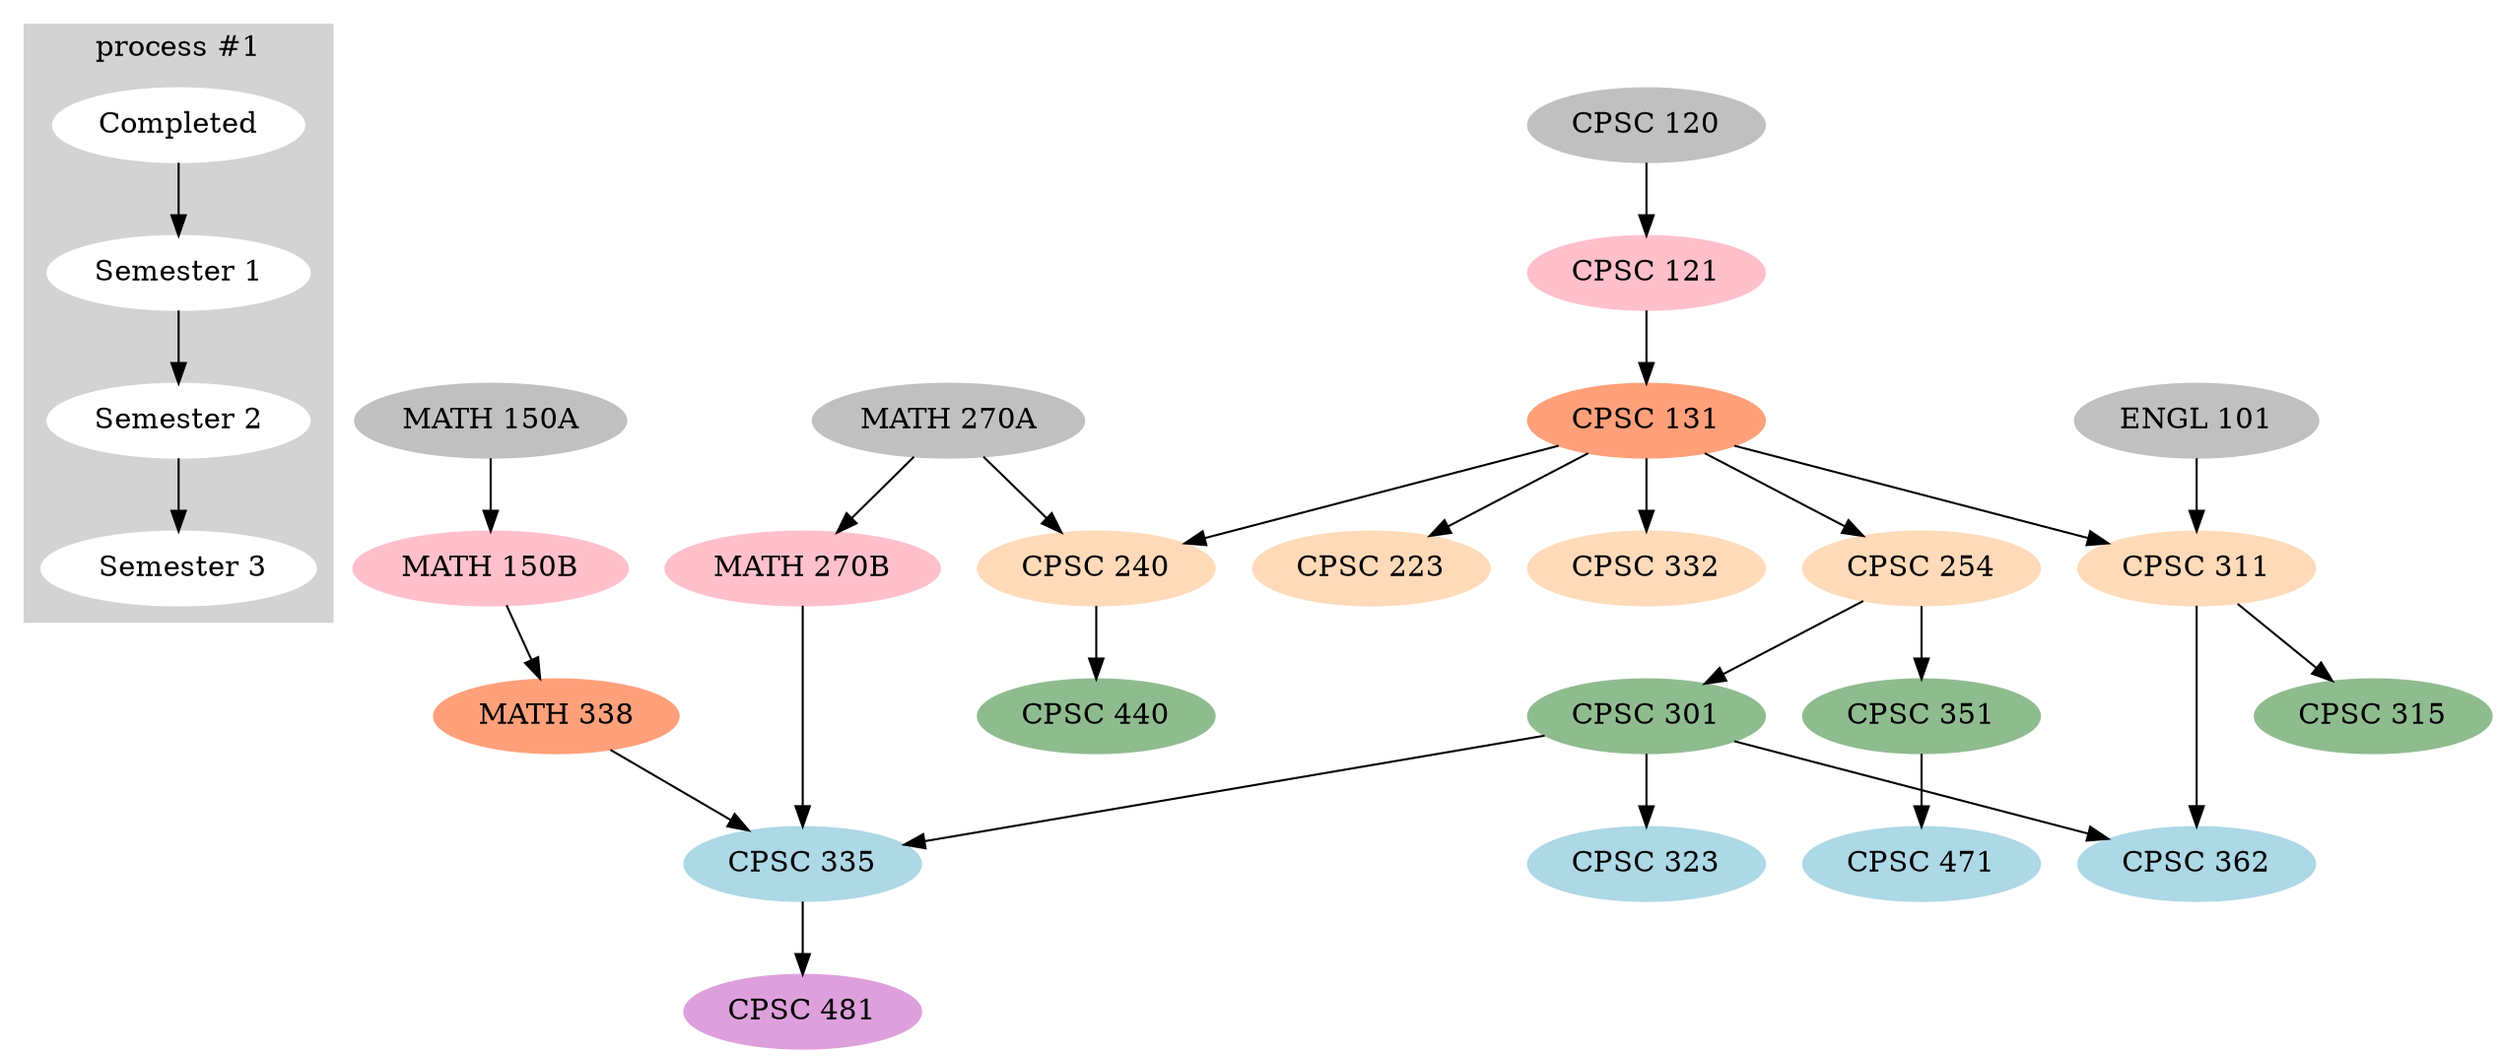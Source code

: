 digraph finalcgv {
	subgraph cluster_0 {
		node [color=white style=filled]
		size="6,6"
		style=filled
		color=lightgrey
		rankdir=LR
				Completed -> "Semester 1"
				"Semester 1" -> "Semester 2"
				"Semester 2" -> " Semester 3"
		label = "process #1"
	}
	node [color=grey style=filled]
	"MATH 150A"
	"MATH 270A"
	"CPSC 120"
	"ENGL 101"
	node [color=pink style=filled]
	"MATH 150B"
	"MATH 270B"
	"CPSC 121"
	node [color=lightsalmon style=filled]
	"CPSC 131"
	"MATH 338"
	node [color=peachpuff style=filled]
	"CPSC 240"
	"CPSC 254"
	"CPSC 223"
	"CPSC 332"
	"CPSC 311"
	node [color=darkseagreen style=filled]
	"CPSC 440"
	"CPSC 301"
	"CPSC 351"
	"CPSC 315"
	node [color=lightblue style=filled]
	"CPSC 335"
	"CPSC 323"
	"CPSC 471"
	"CPSC 362"
	node [color=plum style=filled]
	"CPSC 481"
	node [color=lightblue style=filled]
		"MATH 150A" -> "MATH 150B"
		"MATH 150B" -> "MATH 338"
		"MATH 338" -> "CPSC 335"
		"MATH 270A" -> "MATH 270B"
		"MATH 270A" -> "CPSC 240"
		"MATH 270B" -> "CPSC 335"
		"CPSC 335" -> "CPSC 481"
		"CPSC 240" -> "CPSC 440"
		"CPSC 120" -> "CPSC 121"
		"CPSC 121" -> "CPSC 131"
		"CPSC 131" -> "CPSC 240"
		"CPSC 131" -> "CPSC 223"
		"CPSC 131" -> "CPSC 254"
		"CPSC 131" -> "CPSC 332"
		"CPSC 131" -> "CPSC 311"
		"CPSC 254" -> "CPSC 301"
		"CPSC 254" -> "CPSC 351"
		"CPSC 301" -> "CPSC 335"
		"CPSC 301" -> "CPSC 323"
		"CPSC 301" -> "CPSC 362"
		"CPSC 351" -> "CPSC 471"
		"ENGL 101" -> "CPSC 311"
		"CPSC 311" -> "CPSC 315"
		"CPSC 311" -> "CPSC 362"
}